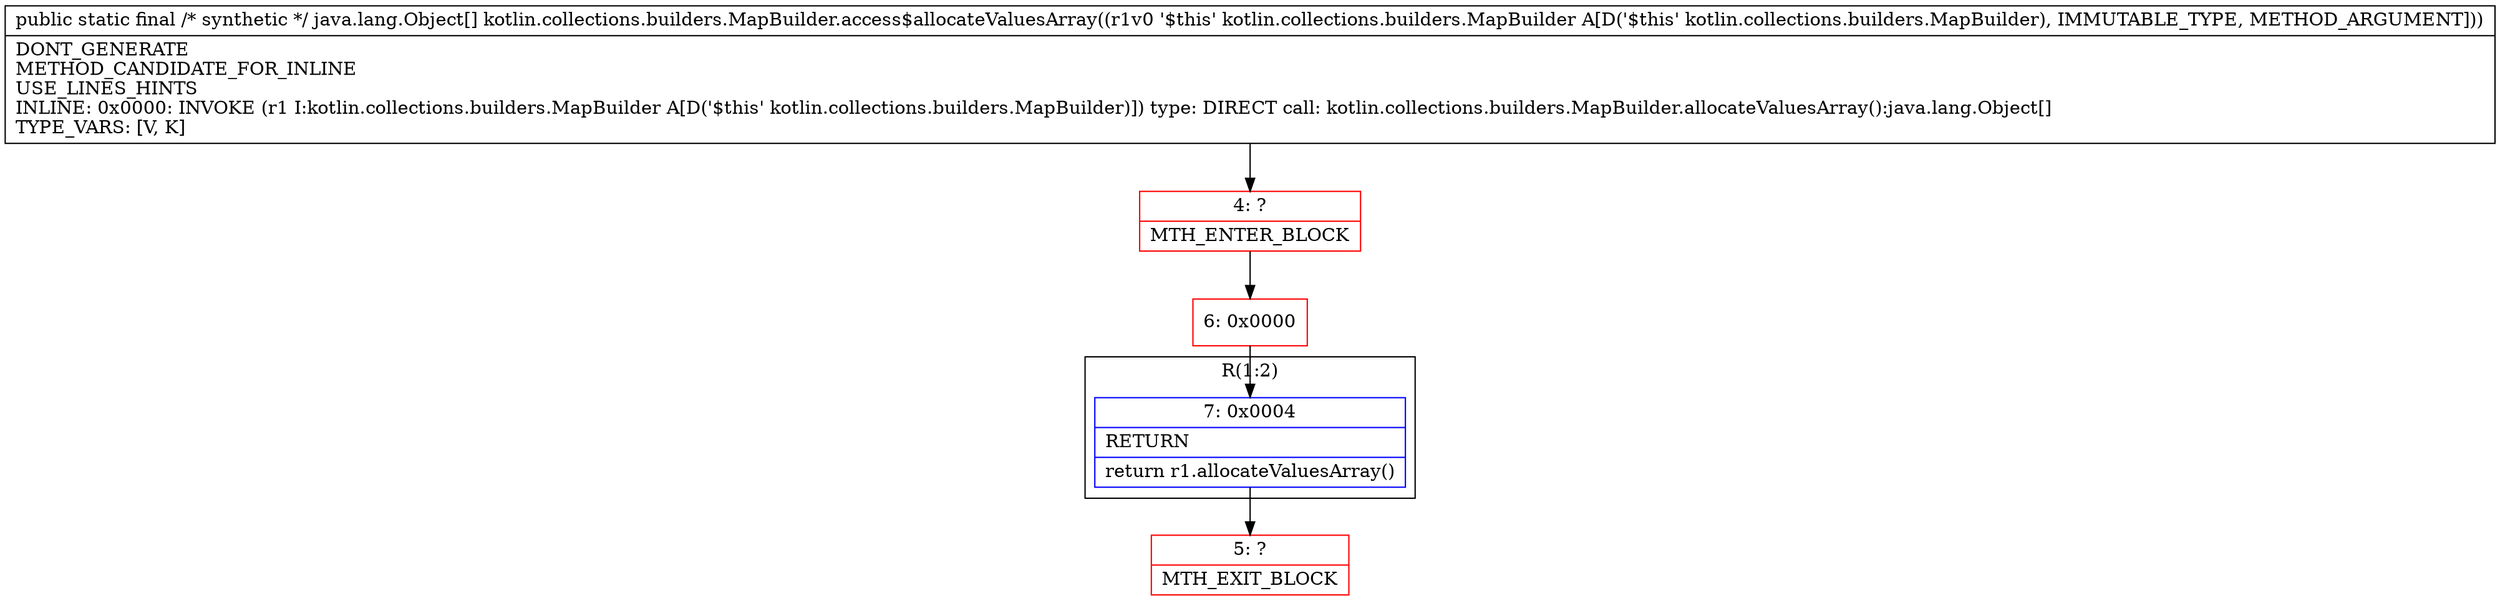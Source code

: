 digraph "CFG forkotlin.collections.builders.MapBuilder.access$allocateValuesArray(Lkotlin\/collections\/builders\/MapBuilder;)[Ljava\/lang\/Object;" {
subgraph cluster_Region_1674055027 {
label = "R(1:2)";
node [shape=record,color=blue];
Node_7 [shape=record,label="{7\:\ 0x0004|RETURN\l|return r1.allocateValuesArray()\l}"];
}
Node_4 [shape=record,color=red,label="{4\:\ ?|MTH_ENTER_BLOCK\l}"];
Node_6 [shape=record,color=red,label="{6\:\ 0x0000}"];
Node_5 [shape=record,color=red,label="{5\:\ ?|MTH_EXIT_BLOCK\l}"];
MethodNode[shape=record,label="{public static final \/* synthetic *\/ java.lang.Object[] kotlin.collections.builders.MapBuilder.access$allocateValuesArray((r1v0 '$this' kotlin.collections.builders.MapBuilder A[D('$this' kotlin.collections.builders.MapBuilder), IMMUTABLE_TYPE, METHOD_ARGUMENT]))  | DONT_GENERATE\lMETHOD_CANDIDATE_FOR_INLINE\lUSE_LINES_HINTS\lINLINE: 0x0000: INVOKE  (r1 I:kotlin.collections.builders.MapBuilder A[D('$this' kotlin.collections.builders.MapBuilder)]) type: DIRECT call: kotlin.collections.builders.MapBuilder.allocateValuesArray():java.lang.Object[]\lTYPE_VARS: [V, K]\l}"];
MethodNode -> Node_4;Node_7 -> Node_5;
Node_4 -> Node_6;
Node_6 -> Node_7;
}


